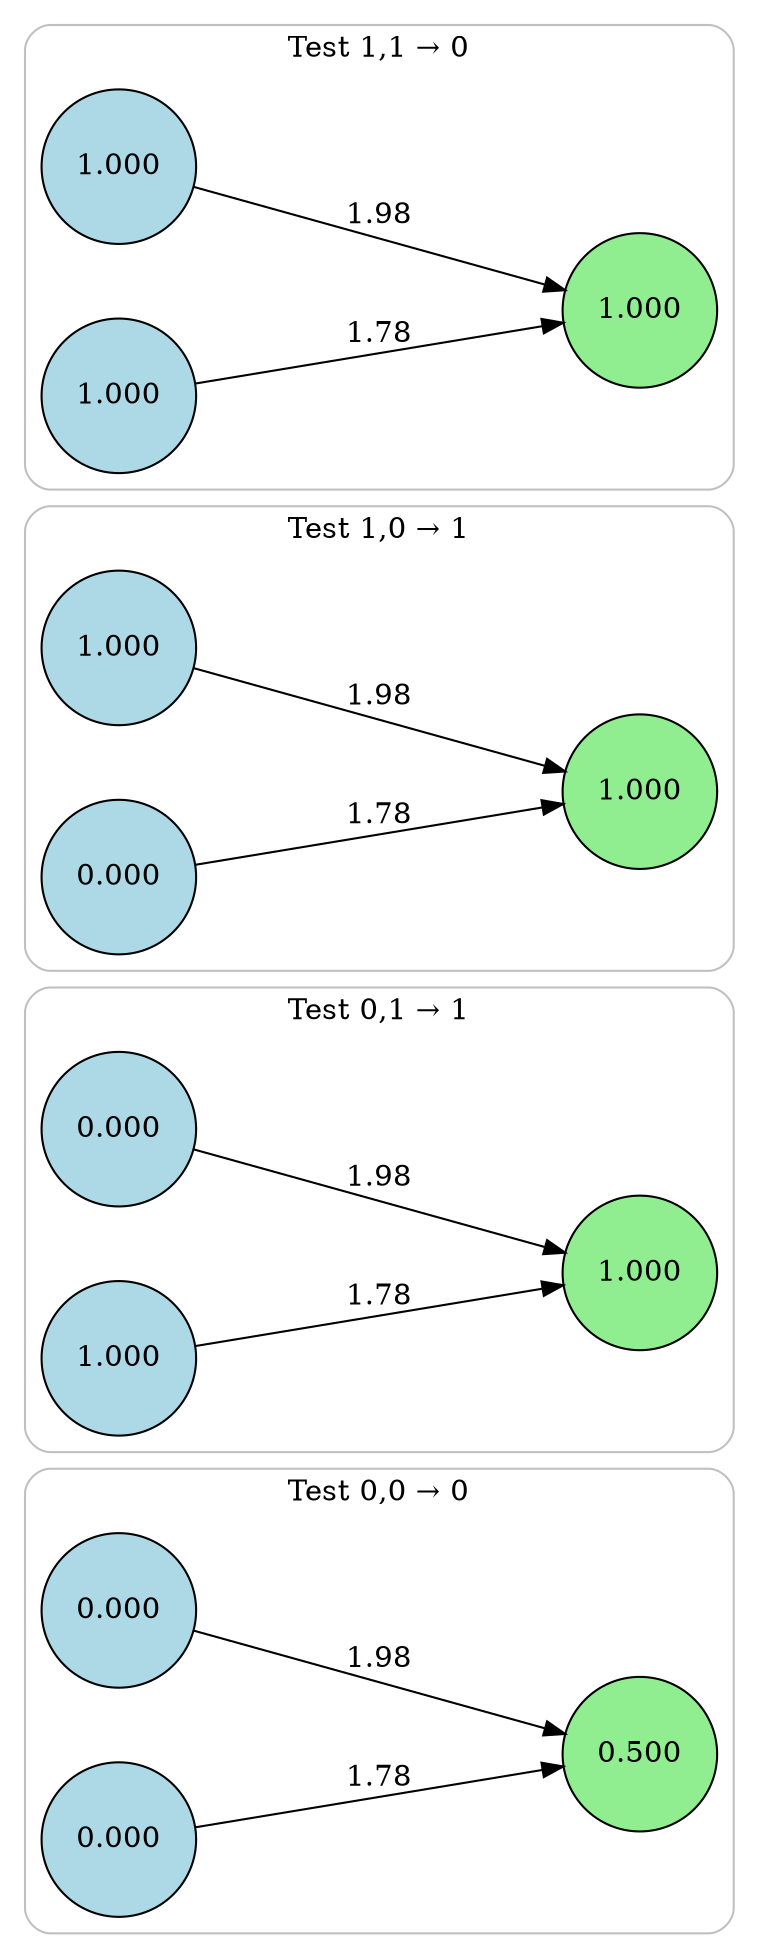 digraph neat {
  compound=true;
  rankdir=LR;
  node [shape=circle];
  ranksep=2.0;
  nodesep=0.5;
  subgraph cluster_0 {
    label="Test 0,0 → 0";
    style=rounded;
    color=gray;
    node0_0 [label="0.000", style=filled, fillcolor=lightblue];
    node1_0 [label="0.000", style=filled, fillcolor=lightblue];
    node46_0 [label="0.500", style=filled, fillcolor=lightgreen];
    node0_0 -> node46_0 [label="1.98"];
    node1_0 -> node46_0 [label="1.78"];
  }
  subgraph cluster_1 {
    label="Test 0,1 → 1";
    style=rounded;
    color=gray;
    node0_1 [label="0.000", style=filled, fillcolor=lightblue];
    node1_1 [label="1.000", style=filled, fillcolor=lightblue];
    node46_1 [label="1.000", style=filled, fillcolor=lightgreen];
    node0_1 -> node46_1 [label="1.98"];
    node1_1 -> node46_1 [label="1.78"];
  }
  subgraph cluster_2 {
    label="Test 1,0 → 1";
    style=rounded;
    color=gray;
    node0_2 [label="1.000", style=filled, fillcolor=lightblue];
    node1_2 [label="0.000", style=filled, fillcolor=lightblue];
    node46_2 [label="1.000", style=filled, fillcolor=lightgreen];
    node0_2 -> node46_2 [label="1.98"];
    node1_2 -> node46_2 [label="1.78"];
  }
  subgraph cluster_3 {
    label="Test 1,1 → 0";
    style=rounded;
    color=gray;
    node0_3 [label="1.000", style=filled, fillcolor=lightblue];
    node1_3 [label="1.000", style=filled, fillcolor=lightblue];
    node46_3 [label="1.000", style=filled, fillcolor=lightgreen];
    node0_3 -> node46_3 [label="1.98"];
    node1_3 -> node46_3 [label="1.78"];
  }
}
